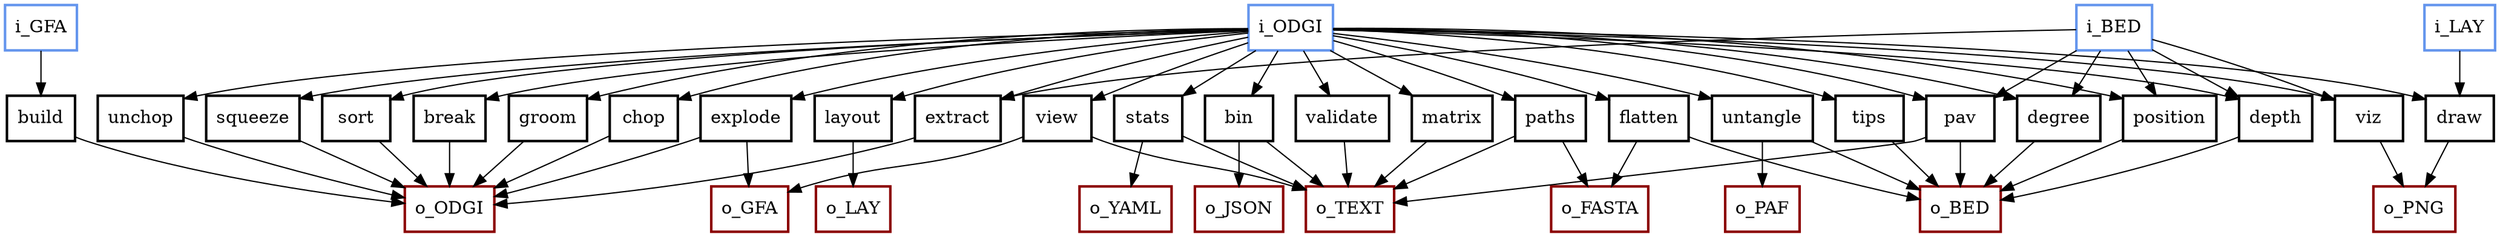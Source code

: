 digraph sample {
	node [
		shape=box
		color=black
	]
/*
	build [color = red]
	view [color = red]

	validate [color = green]

	stats [color = blue]
	bin [color = blue]
	depth [color = blue]
	degree [color = blue]
  	matrix [color = blue]
    paths [color = blue]
    flatten [color = blue]

    break [color = brown]
	groom [color = brown]
	chop [color = brown]
	unchop [color = brown]
	explode [color = brown]
	squeeze [color = brown]
	extract [color = brown]

	position [color = red]
    untangle [color = red]

	viz [color = cyan]
	sort [color = cyan]
	layout [color = cyan]
	draw [color = cyan]
*/

	build [penwidth = 2]
	view [penwidth = 2]

	validate [penwidth = 2]

	stats [penwidth = 2]
	bin [penwidth = 2]
	depth [penwidth = 2]
	degree [penwidth = 2]
  	matrix [penwidth = 2]
    paths [penwidth = 2]
    flatten [penwidth = 2]

    break [penwidth = 2]
	groom [penwidth = 2]
	chop [penwidth = 2]
	unchop [penwidth = 2]
	explode [penwidth = 2]
	squeeze [penwidth = 2]
	extract [penwidth = 2]

	position [penwidth = 2]
    untangle [penwidth = 2]
    tips [penwidth = 2]
    pav [penwidth = 2]

	viz [penwidth = 2]
	sort [penwidth = 2]
	layout [penwidth = 2]
	draw [penwidth = 2]

	i_GFA [color = cornflowerblue, penwidth = 2]
	i_ODGI [color = cornflowerblue, penwidth = 2]
	i_BED [color = cornflowerblue, penwidth = 2]
	i_LAY [color = cornflowerblue, penwidth = 2]
	o_GFA [color = darkred, penwidth = 2]
	o_ODGI [color = darkred, penwidth = 2]
	o_TEXT [color = darkred, penwidth = 2]
	o_YAML [color = darkred, penwidth = 2]
	o_FASTA [color = darkred, penwidth = 2]
	o_JSON [color = darkred, penwidth = 2]
	o_BED [color = darkred, penwidth = 2]
	o_PAF [color = darkred, penwidth = 2]
	o_LAY [color = darkred, penwidth = 2]
	o_PNG [color = darkred, penwidth = 2]

	i_GFA -> build
	//i_GFA -> {view, validate, stats, bin, depth, degree, flatten, break, groom, chop, unchop, explode, squeeze, extract, position, viz, sort, layout, draw, untangle, matrix, paths, pav, tips}
	i_ODGI -> {view, validate, stats, bin, depth, degree, flatten, break, groom, chop, unchop, explode, squeeze, extract, position, viz, sort, layout, draw, untangle, matrix, paths, pav, tips}
	i_BED -> {depth, degree, extract, position, pav, viz}
    i_LAY -> {draw}
    //XP -> {server}

	build -> o_ODGI
	view ->  o_GFA
	view ->  o_TEXT
	validate -> o_TEXT
	stats -> o_TEXT
	stats -> o_YAML
    matrix -> o_TEXT
    paths -> o_FASTA
    paths -> o_TEXT
	bin -> o_JSON
	bin -> o_TEXT
	depth -> o_BED
	degree -> o_BED
    flatten -> o_BED
    flatten -> o_FASTA
	break -> o_ODGI
	groom -> o_ODGI
	chop -> o_ODGI
	unchop -> o_ODGI
	explode -> o_ODGI
	explode -> o_GFA
	squeeze -> o_ODGI
	extract -> o_ODGI
	position -> o_BED
	pav -> o_BED
	pav -> o_TEXT
	viz -> o_PNG
	sort -> o_ODGI
	layout -> o_LAY
	draw -> o_PNG
    untangle -> o_BED
    untangle -> o_PAF
    tips -> o_BED
    //server -> o_TEXT
}